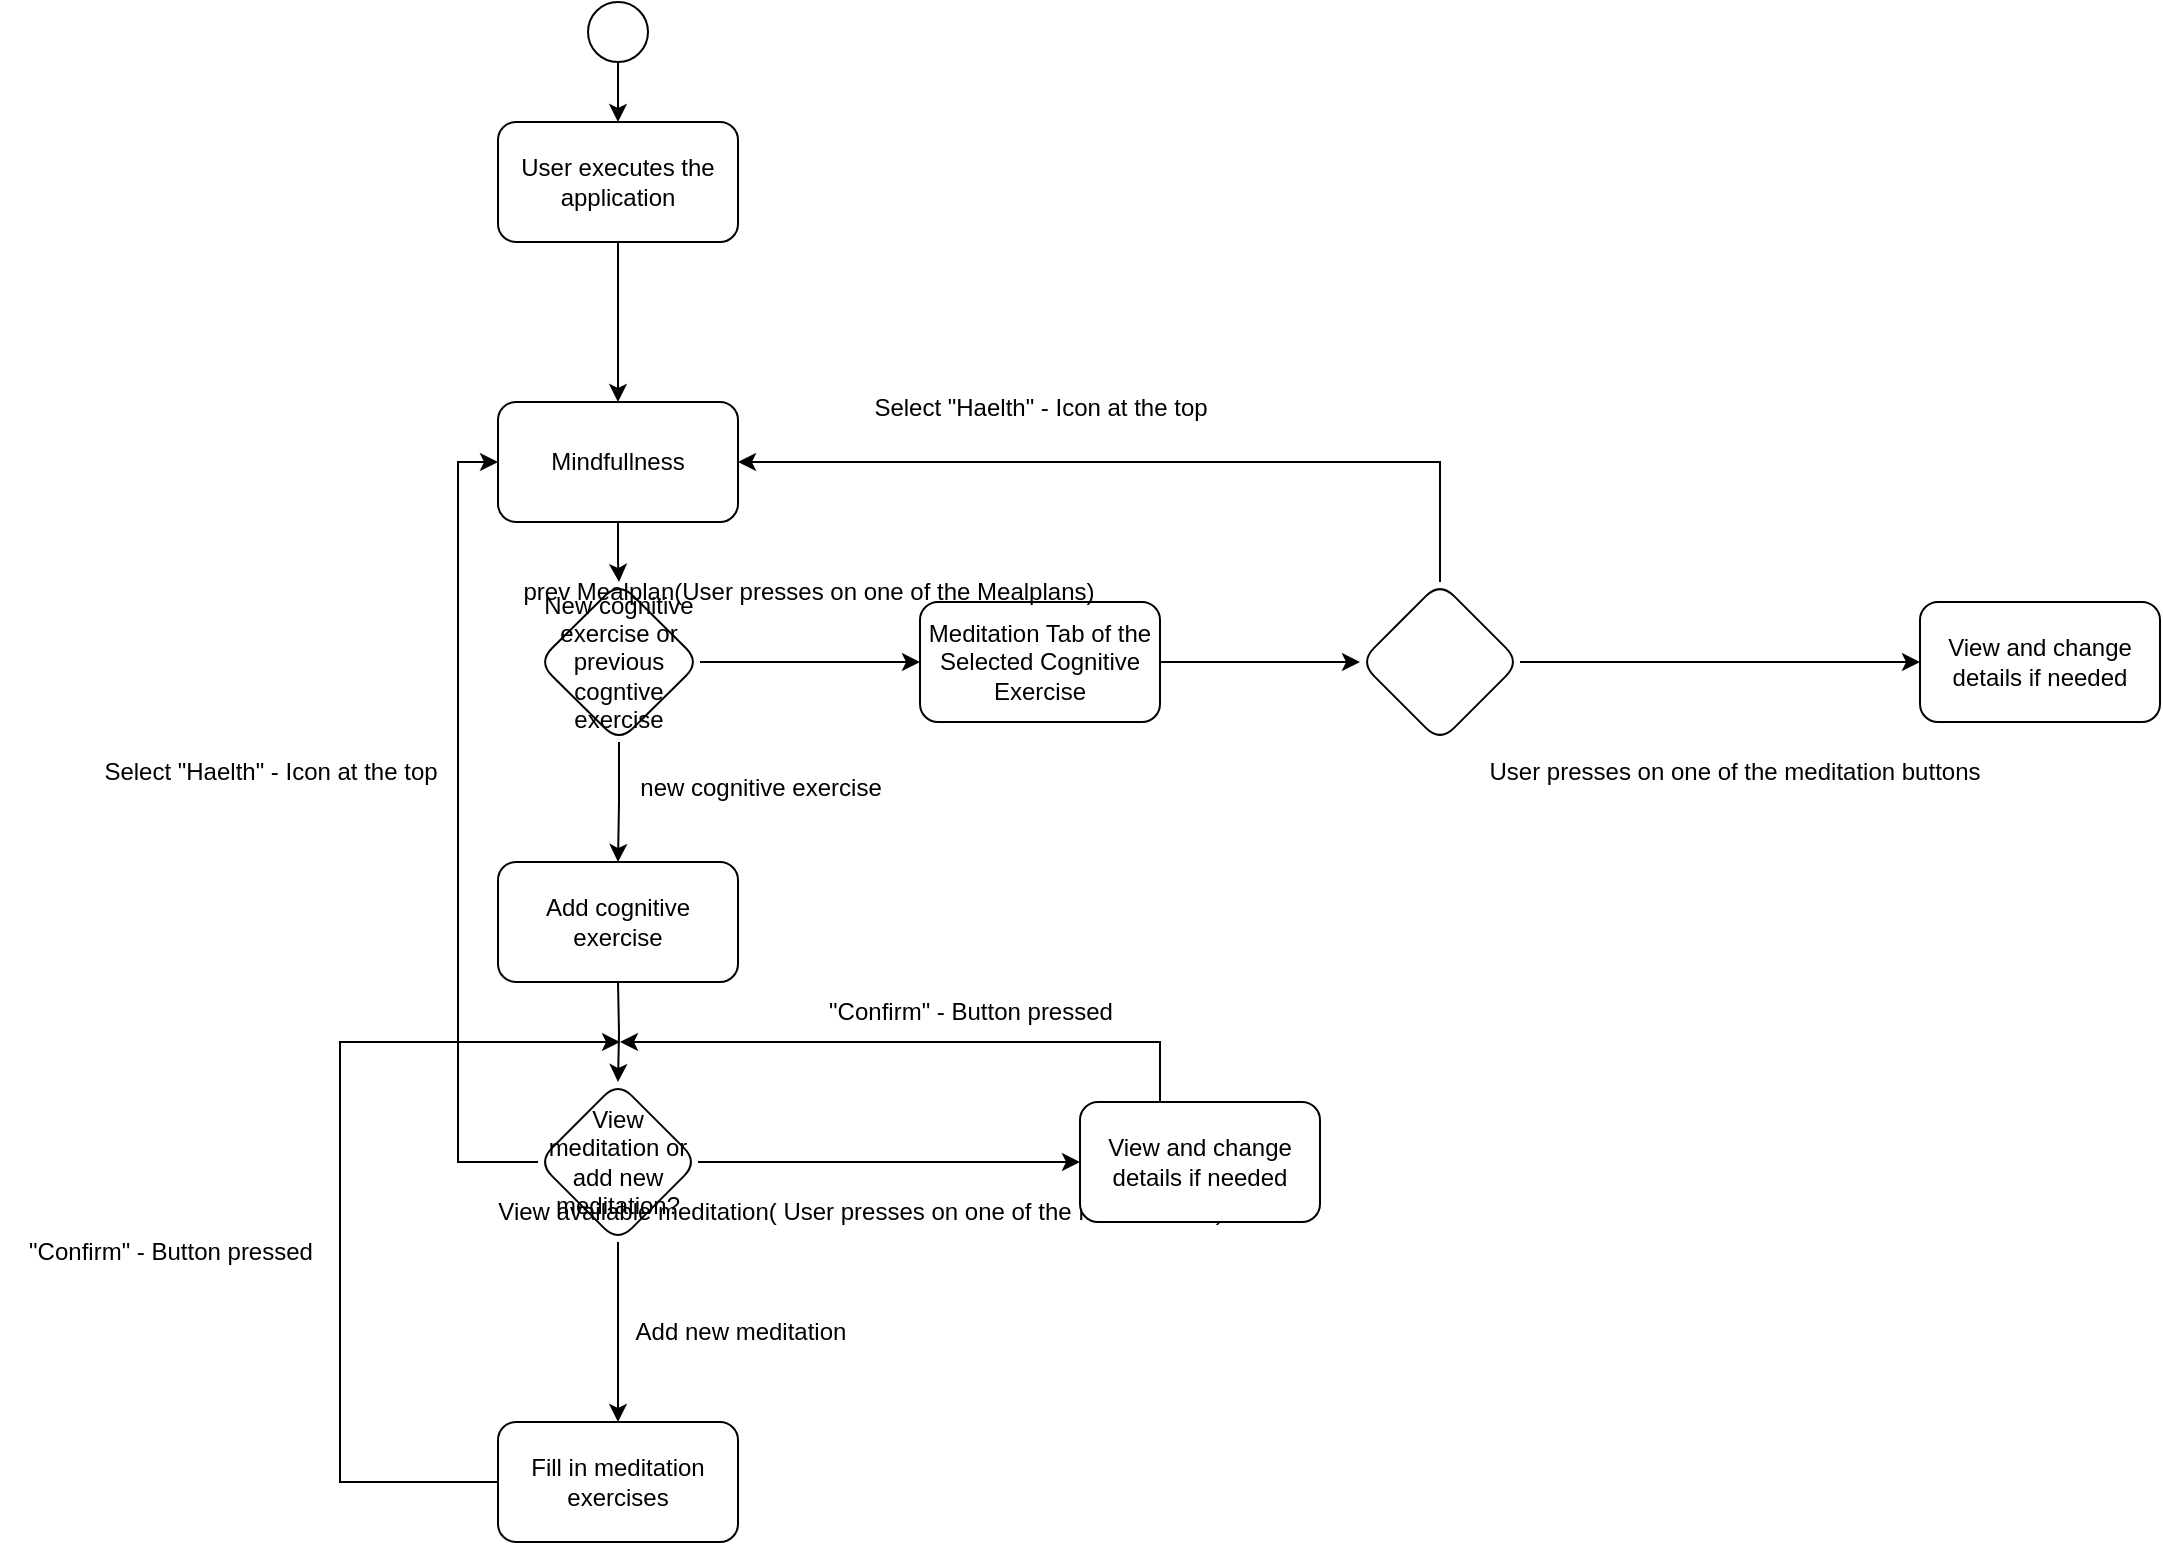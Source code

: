 <mxfile version="24.8.3">
  <diagram name="Seite-1" id="oGQDlFDuFP4dKbfOOZLw">
    <mxGraphModel grid="1" page="1" gridSize="10" guides="1" tooltips="1" connect="1" arrows="1" fold="1" pageScale="1" pageWidth="827" pageHeight="1169" math="0" shadow="0">
      <root>
        <mxCell id="0" />
        <mxCell id="1" parent="0" />
        <mxCell id="LIgevyuc3B_988rilVwD-1" value="" style="ellipse;" vertex="1" parent="1">
          <mxGeometry x="384" y="20" width="30" height="30" as="geometry" />
        </mxCell>
        <mxCell id="LIgevyuc3B_988rilVwD-2" value="" style="edgeStyle=orthogonalEdgeStyle;rounded=0;orthogonalLoop=1;jettySize=auto;html=1;" edge="1" parent="1" source="LIgevyuc3B_988rilVwD-3" target="LIgevyuc3B_988rilVwD-6">
          <mxGeometry relative="1" as="geometry" />
        </mxCell>
        <mxCell id="LIgevyuc3B_988rilVwD-3" value="User executes the application" style="rounded=1;whiteSpace=wrap;html=1;" vertex="1" parent="1">
          <mxGeometry x="339" y="80" width="120" height="60" as="geometry" />
        </mxCell>
        <mxCell id="LIgevyuc3B_988rilVwD-4" value="" style="endArrow=classic;html=1;rounded=0;exitX=0.5;exitY=1;exitDx=0;exitDy=0;entryX=0.5;entryY=0;entryDx=0;entryDy=0;" edge="1" parent="1" source="LIgevyuc3B_988rilVwD-1" target="LIgevyuc3B_988rilVwD-3">
          <mxGeometry width="50" height="50" relative="1" as="geometry">
            <mxPoint x="380" y="270" as="sourcePoint" />
            <mxPoint x="430" y="220" as="targetPoint" />
          </mxGeometry>
        </mxCell>
        <mxCell id="LIgevyuc3B_988rilVwD-5" value="" style="edgeStyle=orthogonalEdgeStyle;rounded=0;orthogonalLoop=1;jettySize=auto;html=1;" edge="1" parent="1" source="LIgevyuc3B_988rilVwD-6" target="LIgevyuc3B_988rilVwD-19">
          <mxGeometry relative="1" as="geometry" />
        </mxCell>
        <mxCell id="LIgevyuc3B_988rilVwD-6" value="Mindfullness" style="whiteSpace=wrap;html=1;rounded=1;" vertex="1" parent="1">
          <mxGeometry x="339" y="220" width="120" height="60" as="geometry" />
        </mxCell>
        <mxCell id="LIgevyuc3B_988rilVwD-7" value="" style="edgeStyle=orthogonalEdgeStyle;rounded=0;orthogonalLoop=1;jettySize=auto;html=1;" edge="1" parent="1" target="LIgevyuc3B_988rilVwD-12">
          <mxGeometry relative="1" as="geometry">
            <mxPoint x="399" y="510" as="sourcePoint" />
          </mxGeometry>
        </mxCell>
        <mxCell id="LIgevyuc3B_988rilVwD-8" value="Add cognitive exercise" style="whiteSpace=wrap;html=1;rounded=1;" vertex="1" parent="1">
          <mxGeometry x="339" y="450" width="120" height="60" as="geometry" />
        </mxCell>
        <mxCell id="LIgevyuc3B_988rilVwD-9" value="" style="edgeStyle=orthogonalEdgeStyle;rounded=0;orthogonalLoop=1;jettySize=auto;html=1;entryX=0;entryY=0.5;entryDx=0;entryDy=0;" edge="1" parent="1" source="LIgevyuc3B_988rilVwD-12" target="LIgevyuc3B_988rilVwD-25">
          <mxGeometry relative="1" as="geometry">
            <mxPoint x="590" y="600" as="targetPoint" />
          </mxGeometry>
        </mxCell>
        <mxCell id="LIgevyuc3B_988rilVwD-10" value="" style="edgeStyle=orthogonalEdgeStyle;rounded=0;orthogonalLoop=1;jettySize=auto;html=1;" edge="1" parent="1" source="LIgevyuc3B_988rilVwD-12" target="LIgevyuc3B_988rilVwD-14">
          <mxGeometry relative="1" as="geometry" />
        </mxCell>
        <mxCell id="LIgevyuc3B_988rilVwD-11" style="edgeStyle=orthogonalEdgeStyle;rounded=0;orthogonalLoop=1;jettySize=auto;html=1;exitX=0;exitY=0.5;exitDx=0;exitDy=0;entryX=0;entryY=0.5;entryDx=0;entryDy=0;" edge="1" parent="1" source="LIgevyuc3B_988rilVwD-12" target="LIgevyuc3B_988rilVwD-6">
          <mxGeometry relative="1" as="geometry">
            <mxPoint x="300" y="220" as="targetPoint" />
          </mxGeometry>
        </mxCell>
        <mxCell id="LIgevyuc3B_988rilVwD-12" value="View meditation or add new meditation?" style="rhombus;whiteSpace=wrap;html=1;rounded=1;" vertex="1" parent="1">
          <mxGeometry x="359" y="560" width="80" height="80" as="geometry" />
        </mxCell>
        <mxCell id="LIgevyuc3B_988rilVwD-13" style="edgeStyle=orthogonalEdgeStyle;rounded=0;orthogonalLoop=1;jettySize=auto;html=1;exitX=1;exitY=0.5;exitDx=0;exitDy=0;" edge="1" parent="1" source="LIgevyuc3B_988rilVwD-14">
          <mxGeometry relative="1" as="geometry">
            <mxPoint x="400" y="540" as="targetPoint" />
            <Array as="points">
              <mxPoint x="260" y="760" />
              <mxPoint x="260" y="540" />
            </Array>
          </mxGeometry>
        </mxCell>
        <mxCell id="LIgevyuc3B_988rilVwD-14" value="Fill in meditation exercises" style="whiteSpace=wrap;html=1;rounded=1;" vertex="1" parent="1">
          <mxGeometry x="339" y="730" width="120" height="60" as="geometry" />
        </mxCell>
        <mxCell id="LIgevyuc3B_988rilVwD-15" value="View available meditation(&amp;nbsp;&lt;span style=&quot;text-wrap-mode: wrap;&quot;&gt;User presses on one of the Meal buttons)&lt;/span&gt;" style="text;html=1;align=center;verticalAlign=middle;resizable=0;points=[];autosize=1;strokeColor=none;fillColor=none;" vertex="1" parent="1">
          <mxGeometry x="325" y="610" width="390" height="30" as="geometry" />
        </mxCell>
        <mxCell id="LIgevyuc3B_988rilVwD-16" value="Add new meditation" style="text;html=1;align=center;verticalAlign=middle;resizable=0;points=[];autosize=1;strokeColor=none;fillColor=none;" vertex="1" parent="1">
          <mxGeometry x="395" y="670" width="130" height="30" as="geometry" />
        </mxCell>
        <mxCell id="LIgevyuc3B_988rilVwD-17" value="" style="edgeStyle=orthogonalEdgeStyle;rounded=0;orthogonalLoop=1;jettySize=auto;html=1;" edge="1" parent="1" source="LIgevyuc3B_988rilVwD-19" target="LIgevyuc3B_988rilVwD-21">
          <mxGeometry relative="1" as="geometry" />
        </mxCell>
        <mxCell id="LIgevyuc3B_988rilVwD-18" value="" style="edgeStyle=orthogonalEdgeStyle;rounded=0;orthogonalLoop=1;jettySize=auto;html=1;" edge="1" parent="1" source="LIgevyuc3B_988rilVwD-19" target="LIgevyuc3B_988rilVwD-8">
          <mxGeometry relative="1" as="geometry" />
        </mxCell>
        <mxCell id="LIgevyuc3B_988rilVwD-19" value="New cognitive exercise or previous cogntive exercise" style="rhombus;whiteSpace=wrap;html=1;rounded=1;" vertex="1" parent="1">
          <mxGeometry x="359" y="310" width="81" height="80" as="geometry" />
        </mxCell>
        <mxCell id="LIgevyuc3B_988rilVwD-20" value="" style="edgeStyle=orthogonalEdgeStyle;rounded=0;orthogonalLoop=1;jettySize=auto;html=1;" edge="1" parent="1" source="LIgevyuc3B_988rilVwD-21" target="LIgevyuc3B_988rilVwD-33">
          <mxGeometry relative="1" as="geometry" />
        </mxCell>
        <mxCell id="LIgevyuc3B_988rilVwD-21" value="Meditation Tab of the Selected Cognitive Exercise" style="whiteSpace=wrap;html=1;rounded=1;" vertex="1" parent="1">
          <mxGeometry x="550" y="320" width="120" height="60" as="geometry" />
        </mxCell>
        <mxCell id="LIgevyuc3B_988rilVwD-22" value="prev Mealplan(&lt;span style=&quot;text-wrap-mode: wrap;&quot;&gt;User presses on one of the Mealplans&lt;/span&gt;)" style="text;html=1;align=center;verticalAlign=middle;resizable=0;points=[];autosize=1;strokeColor=none;fillColor=none;" vertex="1" parent="1">
          <mxGeometry x="339" y="300" width="310" height="30" as="geometry" />
        </mxCell>
        <mxCell id="LIgevyuc3B_988rilVwD-23" value="new cognitive exercise" style="text;html=1;align=center;verticalAlign=middle;resizable=0;points=[];autosize=1;strokeColor=none;fillColor=none;" vertex="1" parent="1">
          <mxGeometry x="400" y="398" width="140" height="30" as="geometry" />
        </mxCell>
        <mxCell id="LIgevyuc3B_988rilVwD-24" style="edgeStyle=orthogonalEdgeStyle;rounded=0;orthogonalLoop=1;jettySize=auto;html=1;exitX=0.5;exitY=0;exitDx=0;exitDy=0;" edge="1" parent="1" source="LIgevyuc3B_988rilVwD-25">
          <mxGeometry relative="1" as="geometry">
            <mxPoint x="400" y="540" as="targetPoint" />
            <Array as="points">
              <mxPoint x="670" y="540" />
            </Array>
          </mxGeometry>
        </mxCell>
        <mxCell id="LIgevyuc3B_988rilVwD-25" value="View and change details if needed" style="whiteSpace=wrap;html=1;rounded=1;" vertex="1" parent="1">
          <mxGeometry x="630" y="570" width="120" height="60" as="geometry" />
        </mxCell>
        <mxCell id="LIgevyuc3B_988rilVwD-26" value="View and change details if needed" style="whiteSpace=wrap;html=1;rounded=1;" vertex="1" parent="1">
          <mxGeometry x="1050" y="320" width="120" height="60" as="geometry" />
        </mxCell>
        <mxCell id="LIgevyuc3B_988rilVwD-27" value="&quot;Confirm&quot; - Button pressed" style="text;html=1;align=center;verticalAlign=middle;resizable=0;points=[];autosize=1;strokeColor=none;fillColor=none;" vertex="1" parent="1">
          <mxGeometry x="490" y="510" width="170" height="30" as="geometry" />
        </mxCell>
        <mxCell id="LIgevyuc3B_988rilVwD-28" value="Select &quot;Haelth&quot; - Icon at the top" style="text;html=1;align=center;verticalAlign=middle;resizable=0;points=[];autosize=1;strokeColor=none;fillColor=none;" vertex="1" parent="1">
          <mxGeometry x="130" y="390" width="190" height="30" as="geometry" />
        </mxCell>
        <mxCell id="LIgevyuc3B_988rilVwD-29" value="&lt;span style=&quot;text-wrap-mode: wrap;&quot;&gt;User presses on one of the meditation buttons&lt;/span&gt;" style="text;html=1;align=center;verticalAlign=middle;resizable=0;points=[];autosize=1;strokeColor=none;fillColor=none;" vertex="1" parent="1">
          <mxGeometry x="822" y="390" width="270" height="30" as="geometry" />
        </mxCell>
        <mxCell id="LIgevyuc3B_988rilVwD-30" value="&quot;Confirm&quot; - Button pressed" style="text;html=1;align=center;verticalAlign=middle;resizable=0;points=[];autosize=1;strokeColor=none;fillColor=none;" vertex="1" parent="1">
          <mxGeometry x="90" y="630" width="170" height="30" as="geometry" />
        </mxCell>
        <mxCell id="LIgevyuc3B_988rilVwD-31" style="edgeStyle=orthogonalEdgeStyle;rounded=0;orthogonalLoop=1;jettySize=auto;html=1;exitX=1;exitY=0.5;exitDx=0;exitDy=0;entryX=0;entryY=0.5;entryDx=0;entryDy=0;" edge="1" parent="1" source="LIgevyuc3B_988rilVwD-33" target="LIgevyuc3B_988rilVwD-26">
          <mxGeometry relative="1" as="geometry" />
        </mxCell>
        <mxCell id="LIgevyuc3B_988rilVwD-32" style="edgeStyle=orthogonalEdgeStyle;rounded=0;orthogonalLoop=1;jettySize=auto;html=1;exitX=0.5;exitY=0;exitDx=0;exitDy=0;entryX=1;entryY=0.5;entryDx=0;entryDy=0;" edge="1" parent="1" source="LIgevyuc3B_988rilVwD-33" target="LIgevyuc3B_988rilVwD-6">
          <mxGeometry relative="1" as="geometry" />
        </mxCell>
        <mxCell id="LIgevyuc3B_988rilVwD-33" value="" style="rhombus;whiteSpace=wrap;html=1;rounded=1;" vertex="1" parent="1">
          <mxGeometry x="770" y="310" width="80" height="80" as="geometry" />
        </mxCell>
        <mxCell id="LIgevyuc3B_988rilVwD-34" value="Select &quot;Haelth&quot; - Icon at the top" style="text;html=1;align=center;verticalAlign=middle;resizable=0;points=[];autosize=1;strokeColor=none;fillColor=none;" vertex="1" parent="1">
          <mxGeometry x="515" y="208" width="190" height="30" as="geometry" />
        </mxCell>
      </root>
    </mxGraphModel>
  </diagram>
</mxfile>
